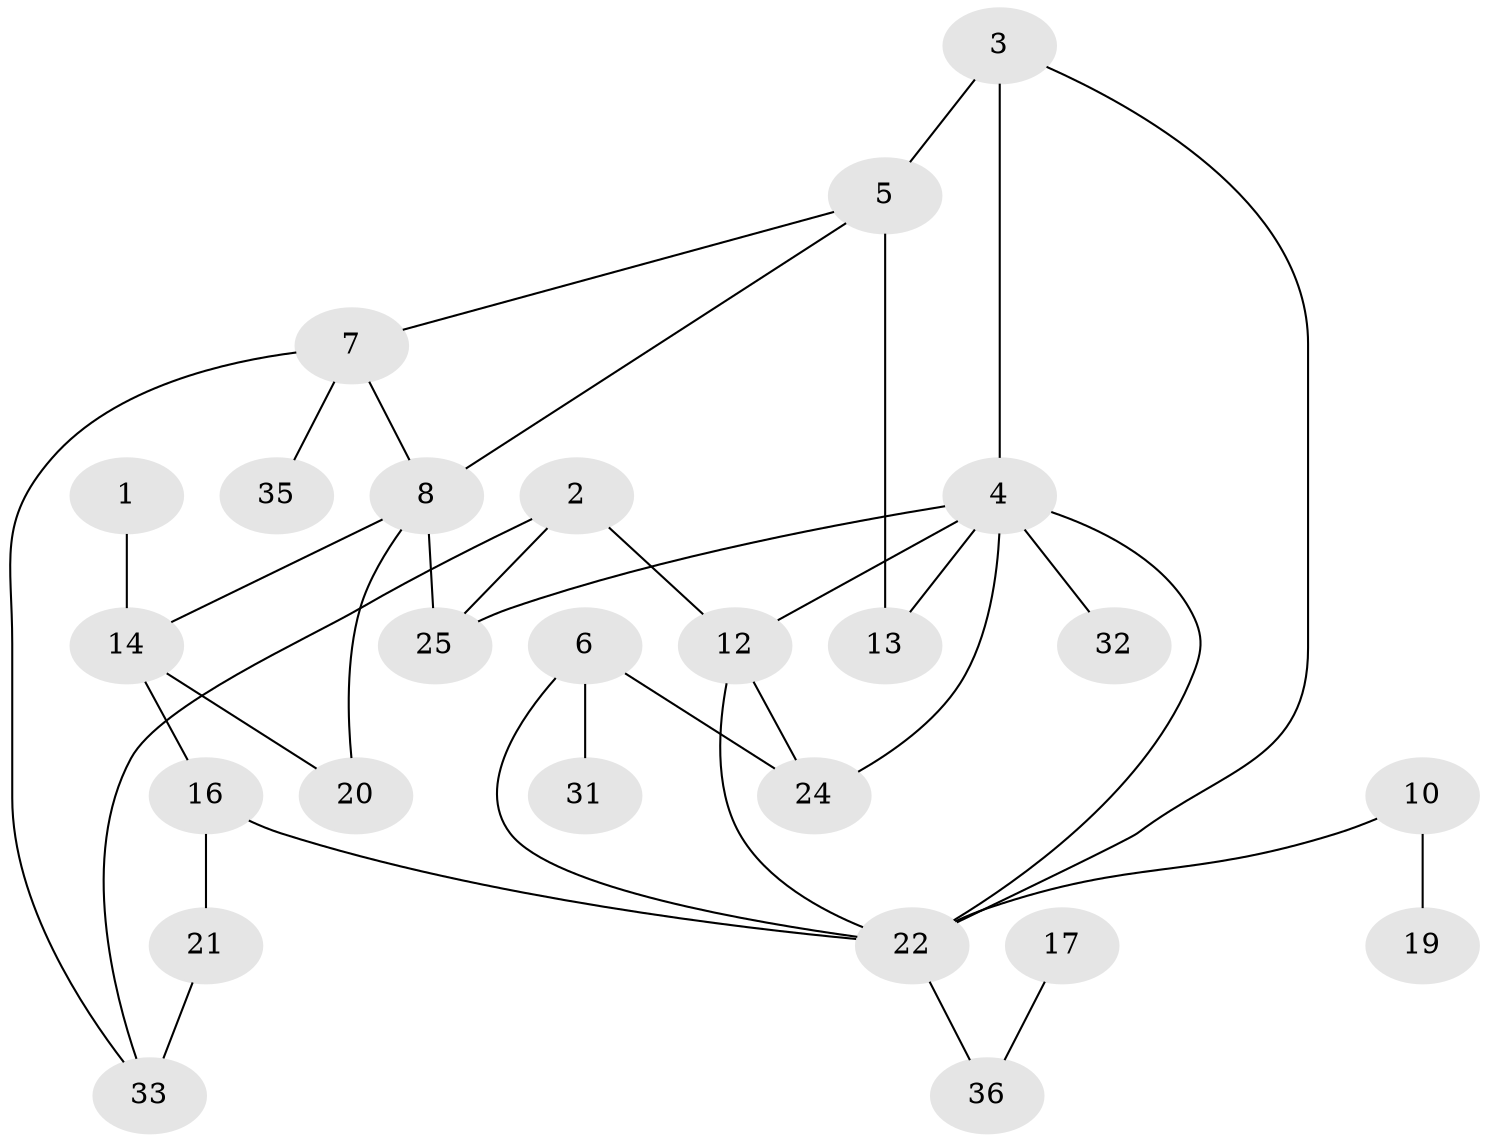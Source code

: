 // original degree distribution, {1: 0.2608695652173913, 3: 0.11594202898550725, 5: 0.057971014492753624, 6: 0.014492753623188406, 2: 0.2608695652173913, 0: 0.15942028985507245, 4: 0.13043478260869565}
// Generated by graph-tools (version 1.1) at 2025/33/03/09/25 02:33:29]
// undirected, 25 vertices, 36 edges
graph export_dot {
graph [start="1"]
  node [color=gray90,style=filled];
  1;
  2;
  3;
  4;
  5;
  6;
  7;
  8;
  10;
  12;
  13;
  14;
  16;
  17;
  19;
  20;
  21;
  22;
  24;
  25;
  31;
  32;
  33;
  35;
  36;
  1 -- 14 [weight=1.0];
  2 -- 12 [weight=1.0];
  2 -- 25 [weight=1.0];
  2 -- 33 [weight=1.0];
  3 -- 4 [weight=2.0];
  3 -- 5 [weight=1.0];
  3 -- 22 [weight=1.0];
  4 -- 12 [weight=1.0];
  4 -- 13 [weight=1.0];
  4 -- 22 [weight=1.0];
  4 -- 24 [weight=1.0];
  4 -- 25 [weight=1.0];
  4 -- 32 [weight=1.0];
  5 -- 7 [weight=1.0];
  5 -- 8 [weight=1.0];
  5 -- 13 [weight=2.0];
  6 -- 22 [weight=1.0];
  6 -- 24 [weight=1.0];
  6 -- 31 [weight=2.0];
  7 -- 8 [weight=1.0];
  7 -- 33 [weight=1.0];
  7 -- 35 [weight=1.0];
  8 -- 14 [weight=1.0];
  8 -- 20 [weight=1.0];
  8 -- 25 [weight=1.0];
  10 -- 19 [weight=1.0];
  10 -- 22 [weight=1.0];
  12 -- 22 [weight=1.0];
  12 -- 24 [weight=3.0];
  14 -- 16 [weight=1.0];
  14 -- 20 [weight=2.0];
  16 -- 21 [weight=1.0];
  16 -- 22 [weight=1.0];
  17 -- 36 [weight=1.0];
  21 -- 33 [weight=2.0];
  22 -- 36 [weight=1.0];
}
